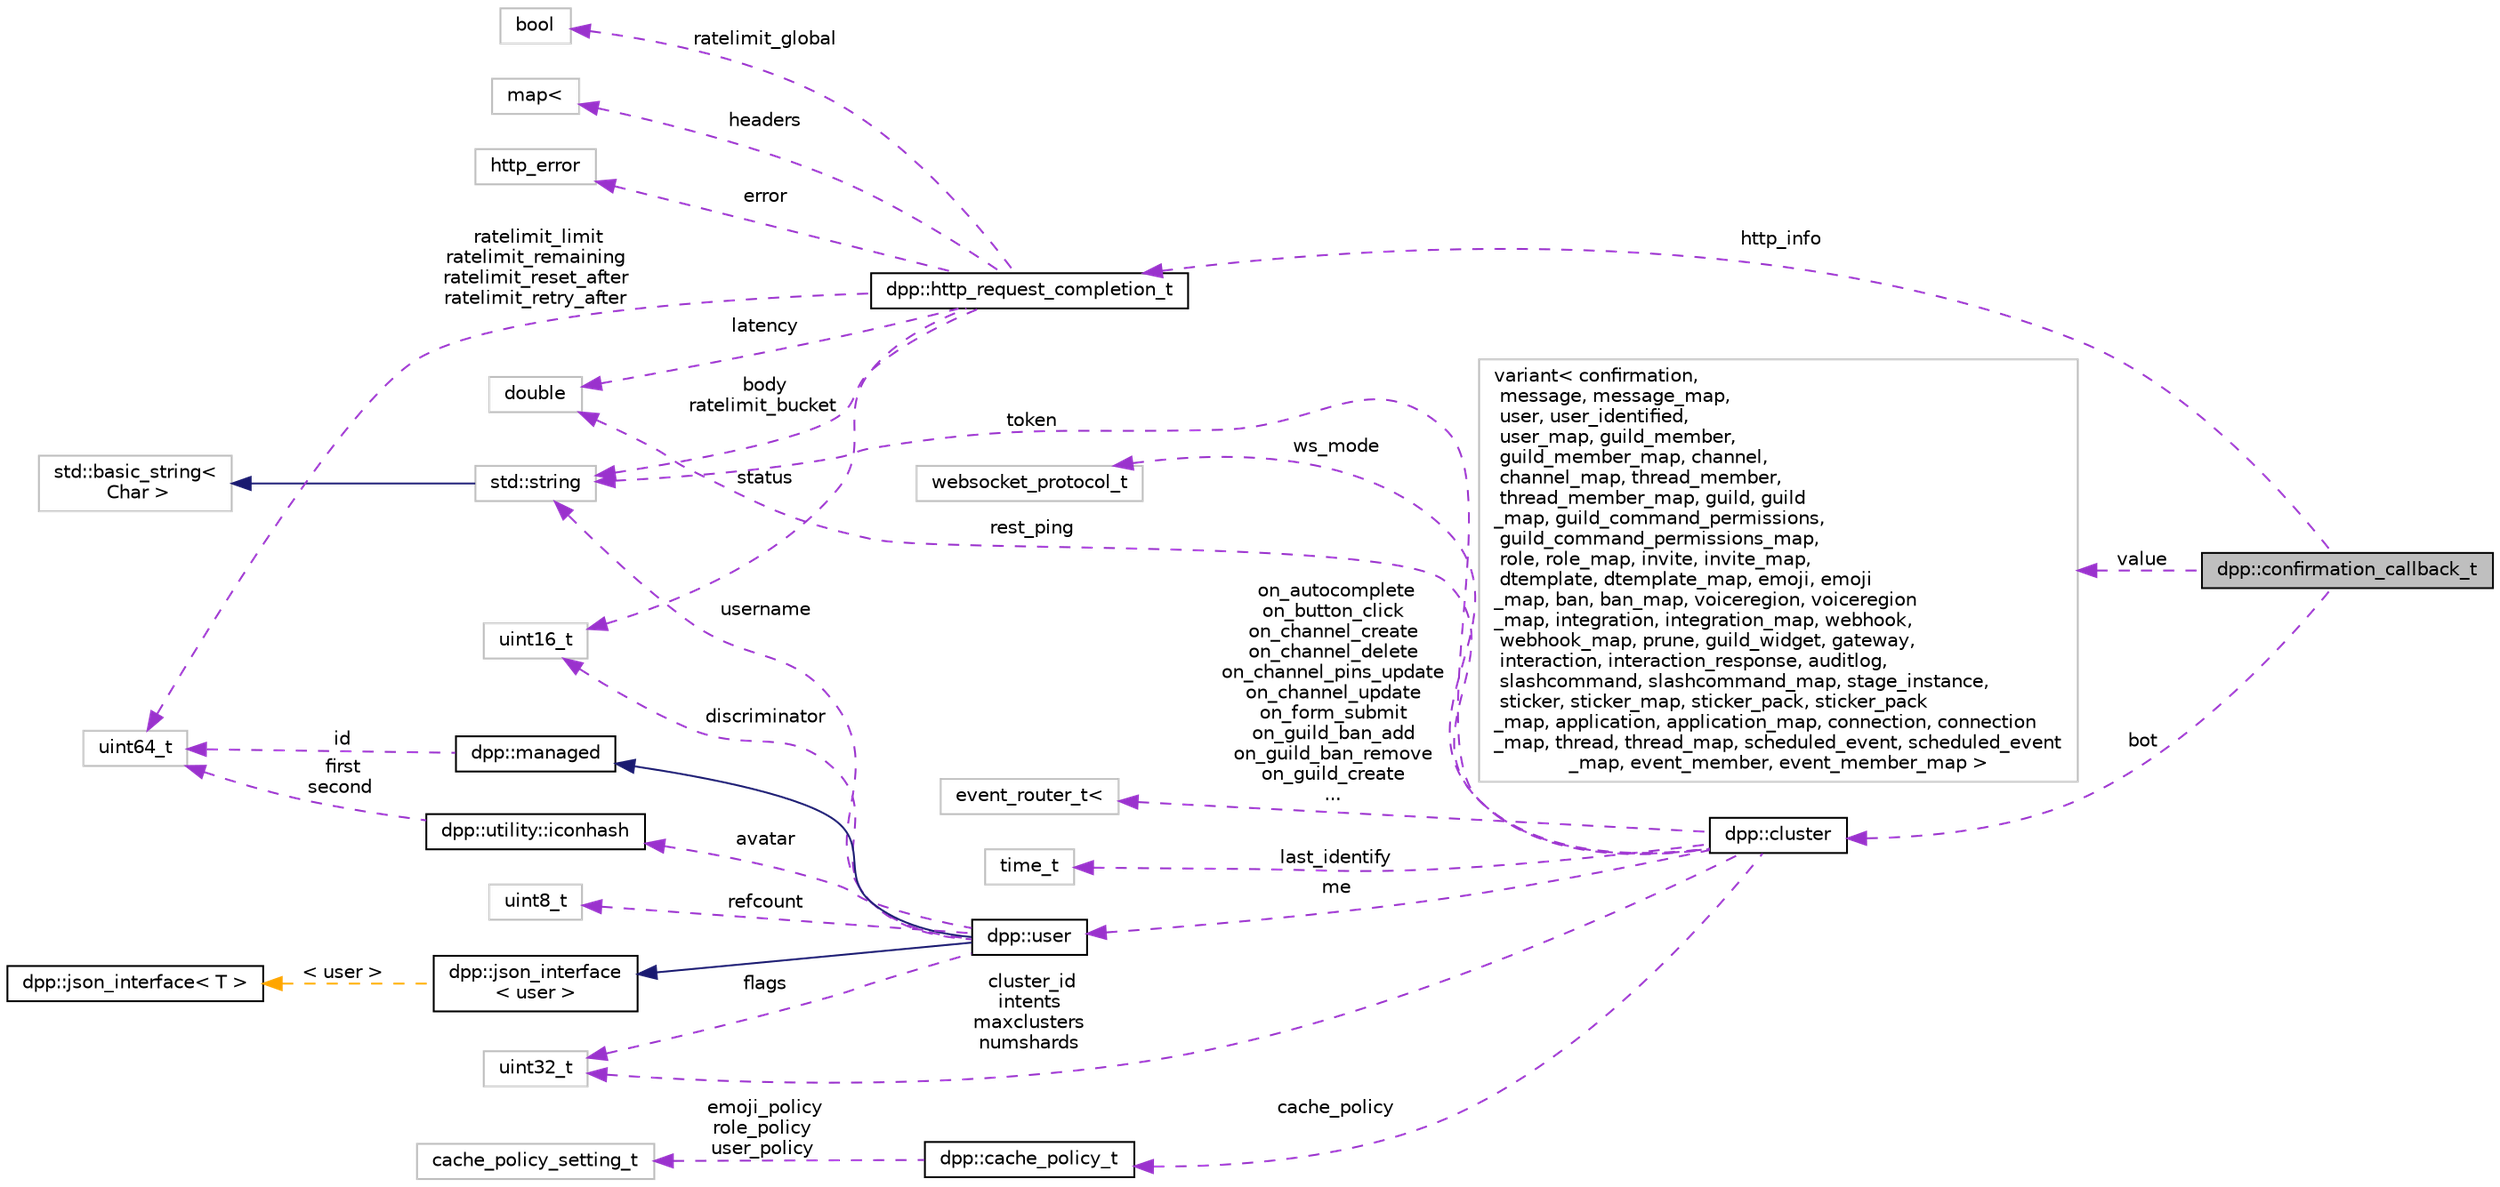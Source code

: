 digraph "dpp::confirmation_callback_t"
{
 // INTERACTIVE_SVG=YES
 // LATEX_PDF_SIZE
  bgcolor="transparent";
  edge [fontname="Helvetica",fontsize="10",labelfontname="Helvetica",labelfontsize="10"];
  node [fontname="Helvetica",fontsize="10",shape=record];
  rankdir="LR";
  Node1 [label="dpp::confirmation_callback_t",height=0.2,width=0.4,color="black", fillcolor="grey75", style="filled", fontcolor="black",tooltip="The results of a REST call wrapped in a convenient struct."];
  Node2 -> Node1 [dir="back",color="darkorchid3",fontsize="10",style="dashed",label=" http_info" ,fontname="Helvetica"];
  Node2 [label="dpp::http_request_completion_t",height=0.2,width=0.4,color="black",URL="$structdpp_1_1http__request__completion__t.html",tooltip="The result of any HTTP request. Contains the headers, vital rate limit figures, and returned request ..."];
  Node3 -> Node2 [dir="back",color="darkorchid3",fontsize="10",style="dashed",label=" headers" ,fontname="Helvetica"];
  Node3 [label="map\<",height=0.2,width=0.4,color="grey75",tooltip=" "];
  Node4 -> Node2 [dir="back",color="darkorchid3",fontsize="10",style="dashed",label=" status" ,fontname="Helvetica"];
  Node4 [label="uint16_t",height=0.2,width=0.4,color="grey75",tooltip=" "];
  Node5 -> Node2 [dir="back",color="darkorchid3",fontsize="10",style="dashed",label=" error" ,fontname="Helvetica"];
  Node5 [label="http_error",height=0.2,width=0.4,color="grey75",tooltip=" "];
  Node6 -> Node2 [dir="back",color="darkorchid3",fontsize="10",style="dashed",label=" body\nratelimit_bucket" ,fontname="Helvetica"];
  Node6 [label="std::string",height=0.2,width=0.4,color="grey75",tooltip=" "];
  Node7 -> Node6 [dir="back",color="midnightblue",fontsize="10",style="solid",fontname="Helvetica"];
  Node7 [label="std::basic_string\<\l Char \>",height=0.2,width=0.4,color="grey75",tooltip=" "];
  Node8 -> Node2 [dir="back",color="darkorchid3",fontsize="10",style="dashed",label=" ratelimit_limit\nratelimit_remaining\nratelimit_reset_after\nratelimit_retry_after" ,fontname="Helvetica"];
  Node8 [label="uint64_t",height=0.2,width=0.4,color="grey75",tooltip=" "];
  Node9 -> Node2 [dir="back",color="darkorchid3",fontsize="10",style="dashed",label=" ratelimit_global" ,fontname="Helvetica"];
  Node9 [label="bool",height=0.2,width=0.4,color="grey75",tooltip=" "];
  Node10 -> Node2 [dir="back",color="darkorchid3",fontsize="10",style="dashed",label=" latency" ,fontname="Helvetica"];
  Node10 [label="double",height=0.2,width=0.4,color="grey75",tooltip=" "];
  Node11 -> Node1 [dir="back",color="darkorchid3",fontsize="10",style="dashed",label=" value" ,fontname="Helvetica"];
  Node11 [label="variant\< confirmation,\l message, message_map,\l user, user_identified,\l user_map, guild_member,\l guild_member_map, channel,\l channel_map, thread_member,\l thread_member_map, guild, guild\l_map, guild_command_permissions,\l guild_command_permissions_map,\l role, role_map, invite, invite_map,\l dtemplate, dtemplate_map, emoji, emoji\l_map, ban, ban_map, voiceregion, voiceregion\l_map, integration, integration_map, webhook,\l webhook_map, prune, guild_widget, gateway,\l interaction, interaction_response, auditlog,\l slashcommand, slashcommand_map, stage_instance,\l sticker, sticker_map, sticker_pack, sticker_pack\l_map, application, application_map, connection, connection\l_map, thread, thread_map, scheduled_event, scheduled_event\l_map, event_member, event_member_map \>",height=0.2,width=0.4,color="grey75",tooltip=" "];
  Node12 -> Node1 [dir="back",color="darkorchid3",fontsize="10",style="dashed",label=" bot" ,fontname="Helvetica"];
  Node12 [label="dpp::cluster",height=0.2,width=0.4,color="black",URL="$classdpp_1_1cluster.html",tooltip="The cluster class represents a group of shards and a command queue for sending and receiving commands..."];
  Node6 -> Node12 [dir="back",color="darkorchid3",fontsize="10",style="dashed",label=" token" ,fontname="Helvetica"];
  Node13 -> Node12 [dir="back",color="darkorchid3",fontsize="10",style="dashed",label=" last_identify" ,fontname="Helvetica"];
  Node13 [label="time_t",height=0.2,width=0.4,color="grey75",tooltip=" "];
  Node14 -> Node12 [dir="back",color="darkorchid3",fontsize="10",style="dashed",label=" cluster_id\nintents\nmaxclusters\nnumshards" ,fontname="Helvetica"];
  Node14 [label="uint32_t",height=0.2,width=0.4,color="grey75",tooltip=" "];
  Node10 -> Node12 [dir="back",color="darkorchid3",fontsize="10",style="dashed",label=" rest_ping" ,fontname="Helvetica"];
  Node15 -> Node12 [dir="back",color="darkorchid3",fontsize="10",style="dashed",label=" me" ,fontname="Helvetica"];
  Node15 [label="dpp::user",height=0.2,width=0.4,color="black",URL="$classdpp_1_1user.html",tooltip="Represents a user on discord. May or may not be a member of a dpp::guild."];
  Node16 -> Node15 [dir="back",color="midnightblue",fontsize="10",style="solid",fontname="Helvetica"];
  Node16 [label="dpp::managed",height=0.2,width=0.4,color="black",URL="$classdpp_1_1managed.html",tooltip="The managed class is the base class for various types that can be stored in a cache that are identifi..."];
  Node8 -> Node16 [dir="back",color="darkorchid3",fontsize="10",style="dashed",label=" id" ,fontname="Helvetica"];
  Node17 -> Node15 [dir="back",color="midnightblue",fontsize="10",style="solid",fontname="Helvetica"];
  Node17 [label="dpp::json_interface\l\< user \>",height=0.2,width=0.4,color="black",URL="$structdpp_1_1json__interface.html",tooltip=" "];
  Node18 -> Node17 [dir="back",color="orange",fontsize="10",style="dashed",label=" \< user \>" ,fontname="Helvetica"];
  Node18 [label="dpp::json_interface\< T \>",height=0.2,width=0.4,color="black",URL="$structdpp_1_1json__interface.html",tooltip="Represents an interface for an object that can optionally implement functions for converting to and f..."];
  Node6 -> Node15 [dir="back",color="darkorchid3",fontsize="10",style="dashed",label=" username" ,fontname="Helvetica"];
  Node19 -> Node15 [dir="back",color="darkorchid3",fontsize="10",style="dashed",label=" avatar" ,fontname="Helvetica"];
  Node19 [label="dpp::utility::iconhash",height=0.2,width=0.4,color="black",URL="$structdpp_1_1utility_1_1iconhash.html",tooltip="Store a 128 bit icon hash (profile picture, server icon etc) as a 128 bit binary value made of two ui..."];
  Node8 -> Node19 [dir="back",color="darkorchid3",fontsize="10",style="dashed",label=" first\nsecond" ,fontname="Helvetica"];
  Node14 -> Node15 [dir="back",color="darkorchid3",fontsize="10",style="dashed",label=" flags" ,fontname="Helvetica"];
  Node4 -> Node15 [dir="back",color="darkorchid3",fontsize="10",style="dashed",label=" discriminator" ,fontname="Helvetica"];
  Node20 -> Node15 [dir="back",color="darkorchid3",fontsize="10",style="dashed",label=" refcount" ,fontname="Helvetica"];
  Node20 [label="uint8_t",height=0.2,width=0.4,color="grey75",tooltip=" "];
  Node21 -> Node12 [dir="back",color="darkorchid3",fontsize="10",style="dashed",label=" cache_policy" ,fontname="Helvetica"];
  Node21 [label="dpp::cache_policy_t",height=0.2,width=0.4,color="black",URL="$structdpp_1_1cache__policy__t.html",tooltip="Represents the caching policy of the cluster."];
  Node22 -> Node21 [dir="back",color="darkorchid3",fontsize="10",style="dashed",label=" emoji_policy\nrole_policy\nuser_policy" ,fontname="Helvetica"];
  Node22 [label="cache_policy_setting_t",height=0.2,width=0.4,color="grey75",tooltip=" "];
  Node23 -> Node12 [dir="back",color="darkorchid3",fontsize="10",style="dashed",label=" ws_mode" ,fontname="Helvetica"];
  Node23 [label="websocket_protocol_t",height=0.2,width=0.4,color="grey75",tooltip=" "];
  Node24 -> Node12 [dir="back",color="darkorchid3",fontsize="10",style="dashed",label=" on_autocomplete\non_button_click\non_channel_create\non_channel_delete\non_channel_pins_update\non_channel_update\non_form_submit\non_guild_ban_add\non_guild_ban_remove\non_guild_create\n..." ,fontname="Helvetica"];
  Node24 [label="event_router_t\<",height=0.2,width=0.4,color="grey75",tooltip=" "];
}
